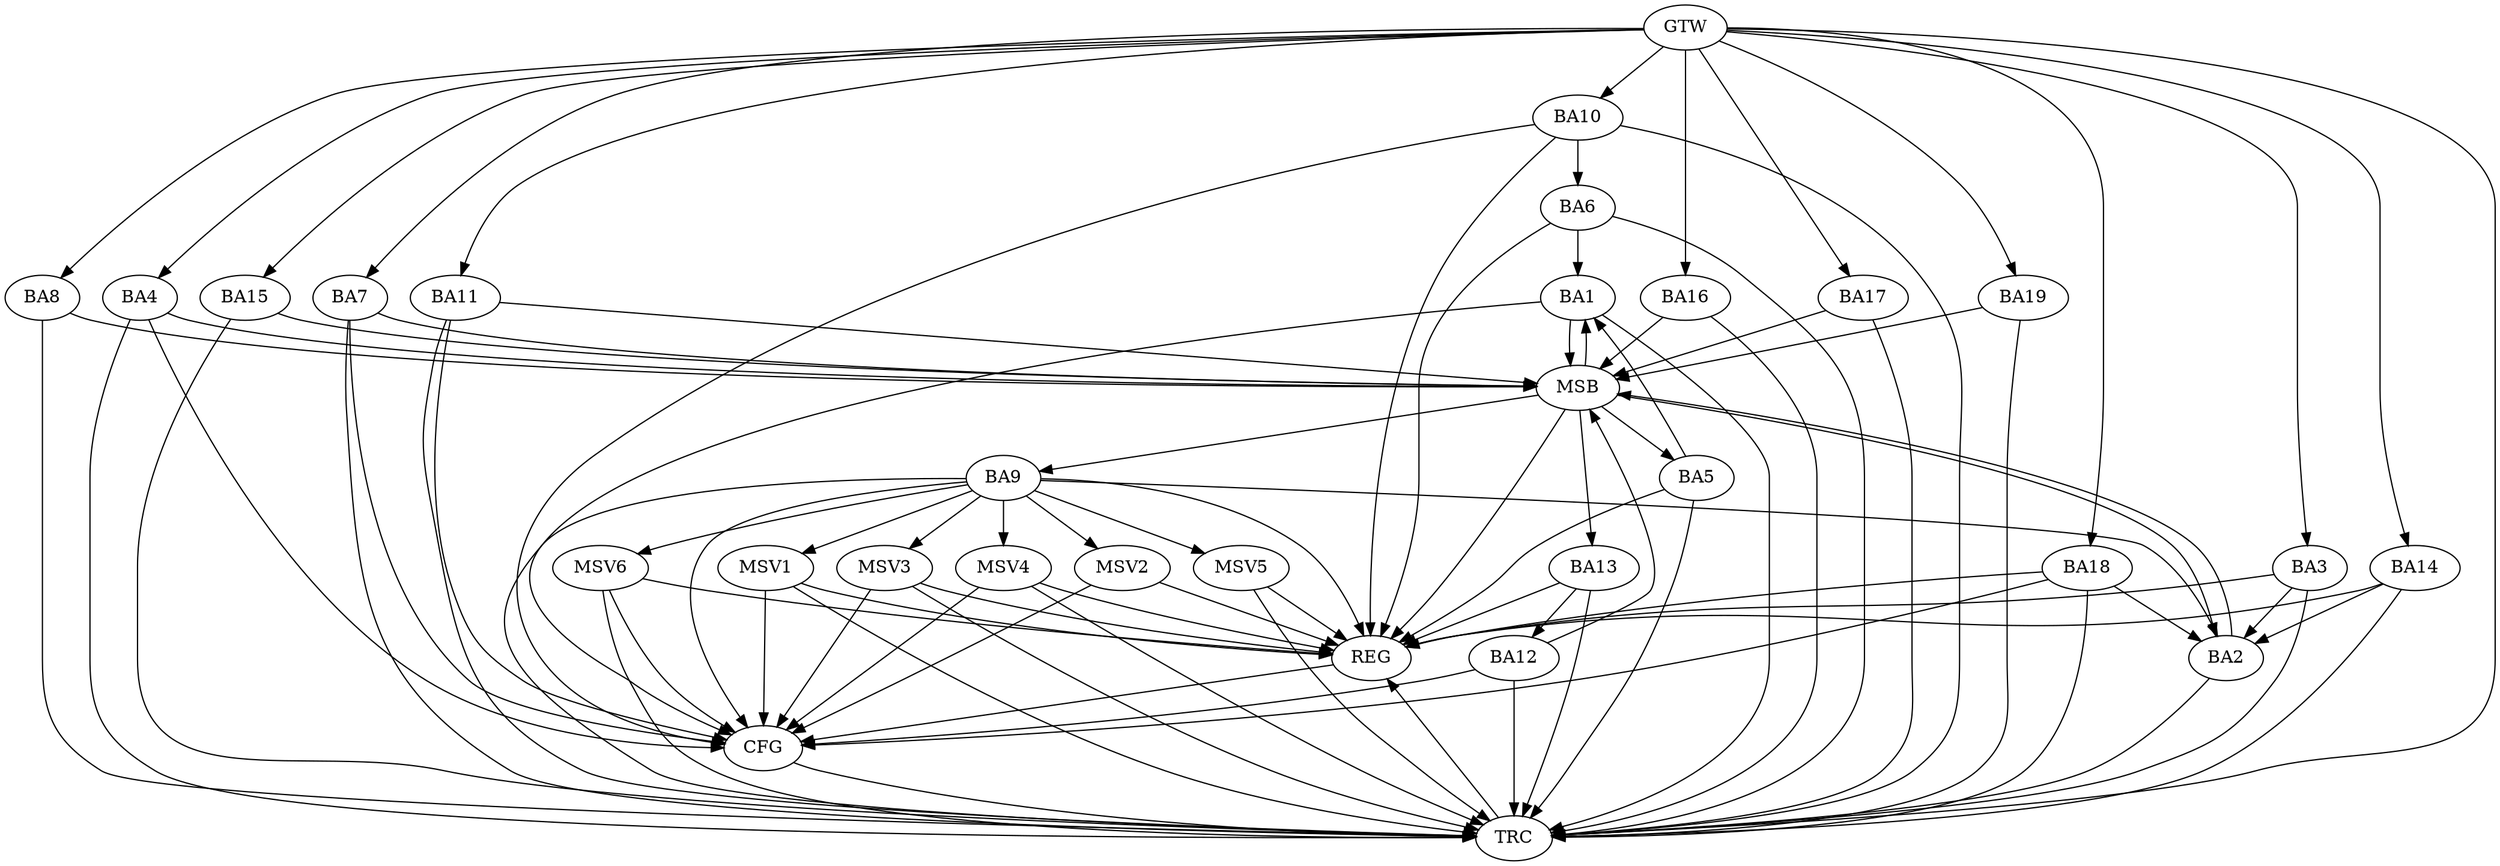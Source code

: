strict digraph G {
  BA1 [ label="BA1" ];
  BA2 [ label="BA2" ];
  BA3 [ label="BA3" ];
  BA4 [ label="BA4" ];
  BA5 [ label="BA5" ];
  BA6 [ label="BA6" ];
  BA7 [ label="BA7" ];
  BA8 [ label="BA8" ];
  BA9 [ label="BA9" ];
  BA10 [ label="BA10" ];
  BA11 [ label="BA11" ];
  BA12 [ label="BA12" ];
  BA13 [ label="BA13" ];
  BA14 [ label="BA14" ];
  BA15 [ label="BA15" ];
  BA16 [ label="BA16" ];
  BA17 [ label="BA17" ];
  BA18 [ label="BA18" ];
  BA19 [ label="BA19" ];
  GTW [ label="GTW" ];
  REG [ label="REG" ];
  MSB [ label="MSB" ];
  CFG [ label="CFG" ];
  TRC [ label="TRC" ];
  MSV1 [ label="MSV1" ];
  MSV2 [ label="MSV2" ];
  MSV3 [ label="MSV3" ];
  MSV4 [ label="MSV4" ];
  MSV5 [ label="MSV5" ];
  MSV6 [ label="MSV6" ];
  BA3 -> BA2;
  BA5 -> BA1;
  BA6 -> BA1;
  BA9 -> BA2;
  BA10 -> BA6;
  BA13 -> BA12;
  BA14 -> BA2;
  BA18 -> BA2;
  GTW -> BA3;
  GTW -> BA4;
  GTW -> BA7;
  GTW -> BA8;
  GTW -> BA10;
  GTW -> BA11;
  GTW -> BA14;
  GTW -> BA15;
  GTW -> BA16;
  GTW -> BA17;
  GTW -> BA18;
  GTW -> BA19;
  BA3 -> REG;
  BA5 -> REG;
  BA6 -> REG;
  BA9 -> REG;
  BA10 -> REG;
  BA13 -> REG;
  BA14 -> REG;
  BA18 -> REG;
  BA1 -> MSB;
  MSB -> BA2;
  MSB -> REG;
  BA2 -> MSB;
  MSB -> BA1;
  BA4 -> MSB;
  BA7 -> MSB;
  BA8 -> MSB;
  BA11 -> MSB;
  MSB -> BA5;
  BA12 -> MSB;
  BA15 -> MSB;
  MSB -> BA9;
  BA16 -> MSB;
  BA17 -> MSB;
  MSB -> BA13;
  BA19 -> MSB;
  BA7 -> CFG;
  BA11 -> CFG;
  BA4 -> CFG;
  BA1 -> CFG;
  BA18 -> CFG;
  BA12 -> CFG;
  BA10 -> CFG;
  BA9 -> CFG;
  REG -> CFG;
  BA1 -> TRC;
  BA2 -> TRC;
  BA3 -> TRC;
  BA4 -> TRC;
  BA5 -> TRC;
  BA6 -> TRC;
  BA7 -> TRC;
  BA8 -> TRC;
  BA9 -> TRC;
  BA10 -> TRC;
  BA11 -> TRC;
  BA12 -> TRC;
  BA13 -> TRC;
  BA14 -> TRC;
  BA15 -> TRC;
  BA16 -> TRC;
  BA17 -> TRC;
  BA18 -> TRC;
  BA19 -> TRC;
  GTW -> TRC;
  CFG -> TRC;
  TRC -> REG;
  BA9 -> MSV1;
  MSV1 -> REG;
  MSV1 -> TRC;
  MSV1 -> CFG;
  BA9 -> MSV2;
  MSV2 -> REG;
  MSV2 -> CFG;
  BA9 -> MSV3;
  MSV3 -> REG;
  MSV3 -> TRC;
  MSV3 -> CFG;
  BA9 -> MSV4;
  MSV4 -> REG;
  MSV4 -> TRC;
  MSV4 -> CFG;
  BA9 -> MSV5;
  MSV5 -> REG;
  MSV5 -> TRC;
  BA9 -> MSV6;
  MSV6 -> REG;
  MSV6 -> TRC;
  MSV6 -> CFG;
}
